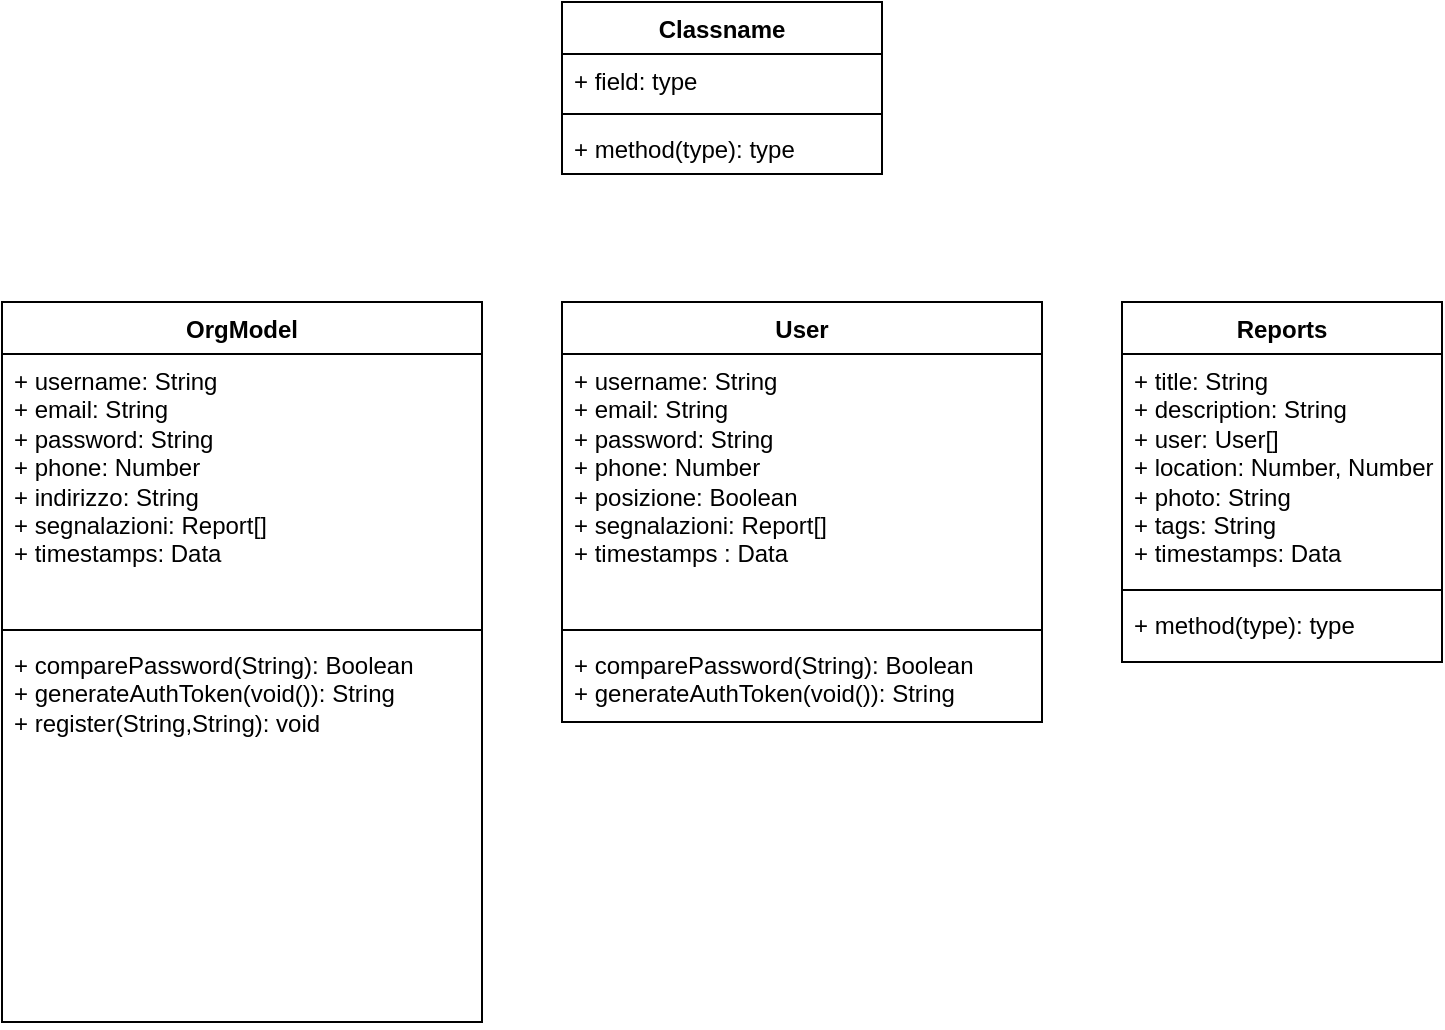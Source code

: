 <mxfile version="27.2.0">
  <diagram name="Pagina-1" id="D61wX9a7zAdGFQ_ZhTpW">
    <mxGraphModel dx="1132" dy="1014" grid="1" gridSize="10" guides="1" tooltips="1" connect="1" arrows="1" fold="1" page="0" pageScale="1" pageWidth="827" pageHeight="1169" math="0" shadow="0">
      <root>
        <mxCell id="0" />
        <mxCell id="1" parent="0" />
        <mxCell id="V4XFyPgnutx3cwaMfU-Y-9" value="Reports" style="swimlane;fontStyle=1;align=center;verticalAlign=top;childLayout=stackLayout;horizontal=1;startSize=26;horizontalStack=0;resizeParent=1;resizeParentMax=0;resizeLast=0;collapsible=1;marginBottom=0;whiteSpace=wrap;html=1;" vertex="1" parent="1">
          <mxGeometry x="320" y="120" width="160" height="180" as="geometry" />
        </mxCell>
        <mxCell id="V4XFyPgnutx3cwaMfU-Y-10" value="+ title: String&lt;div&gt;+ description: String&lt;/div&gt;&lt;div&gt;+ user: User[]&lt;/div&gt;&lt;div&gt;+ location: Number, Number&lt;/div&gt;&lt;div&gt;+ photo: String&lt;/div&gt;&lt;div&gt;+ tags: String&lt;/div&gt;&lt;div&gt;+ timestamps: Data&lt;/div&gt;" style="text;strokeColor=none;fillColor=none;align=left;verticalAlign=top;spacingLeft=4;spacingRight=4;overflow=hidden;rotatable=0;points=[[0,0.5],[1,0.5]];portConstraint=eastwest;whiteSpace=wrap;html=1;" vertex="1" parent="V4XFyPgnutx3cwaMfU-Y-9">
          <mxGeometry y="26" width="160" height="114" as="geometry" />
        </mxCell>
        <mxCell id="V4XFyPgnutx3cwaMfU-Y-11" value="" style="line;strokeWidth=1;fillColor=none;align=left;verticalAlign=middle;spacingTop=-1;spacingLeft=3;spacingRight=3;rotatable=0;labelPosition=right;points=[];portConstraint=eastwest;strokeColor=inherit;" vertex="1" parent="V4XFyPgnutx3cwaMfU-Y-9">
          <mxGeometry y="140" width="160" height="8" as="geometry" />
        </mxCell>
        <mxCell id="V4XFyPgnutx3cwaMfU-Y-12" value="+ method(type): type" style="text;strokeColor=none;fillColor=none;align=left;verticalAlign=top;spacingLeft=4;spacingRight=4;overflow=hidden;rotatable=0;points=[[0,0.5],[1,0.5]];portConstraint=eastwest;whiteSpace=wrap;html=1;" vertex="1" parent="V4XFyPgnutx3cwaMfU-Y-9">
          <mxGeometry y="148" width="160" height="32" as="geometry" />
        </mxCell>
        <mxCell id="V4XFyPgnutx3cwaMfU-Y-13" value="Classname" style="swimlane;fontStyle=1;align=center;verticalAlign=top;childLayout=stackLayout;horizontal=1;startSize=26;horizontalStack=0;resizeParent=1;resizeParentMax=0;resizeLast=0;collapsible=1;marginBottom=0;whiteSpace=wrap;html=1;" vertex="1" parent="1">
          <mxGeometry x="40" y="-30" width="160" height="86" as="geometry" />
        </mxCell>
        <mxCell id="V4XFyPgnutx3cwaMfU-Y-14" value="+ field: type" style="text;strokeColor=none;fillColor=none;align=left;verticalAlign=top;spacingLeft=4;spacingRight=4;overflow=hidden;rotatable=0;points=[[0,0.5],[1,0.5]];portConstraint=eastwest;whiteSpace=wrap;html=1;" vertex="1" parent="V4XFyPgnutx3cwaMfU-Y-13">
          <mxGeometry y="26" width="160" height="26" as="geometry" />
        </mxCell>
        <mxCell id="V4XFyPgnutx3cwaMfU-Y-15" value="" style="line;strokeWidth=1;fillColor=none;align=left;verticalAlign=middle;spacingTop=-1;spacingLeft=3;spacingRight=3;rotatable=0;labelPosition=right;points=[];portConstraint=eastwest;strokeColor=inherit;" vertex="1" parent="V4XFyPgnutx3cwaMfU-Y-13">
          <mxGeometry y="52" width="160" height="8" as="geometry" />
        </mxCell>
        <mxCell id="V4XFyPgnutx3cwaMfU-Y-16" value="+ method(type): type" style="text;strokeColor=none;fillColor=none;align=left;verticalAlign=top;spacingLeft=4;spacingRight=4;overflow=hidden;rotatable=0;points=[[0,0.5],[1,0.5]];portConstraint=eastwest;whiteSpace=wrap;html=1;" vertex="1" parent="V4XFyPgnutx3cwaMfU-Y-13">
          <mxGeometry y="60" width="160" height="26" as="geometry" />
        </mxCell>
        <mxCell id="V4XFyPgnutx3cwaMfU-Y-17" value="User" style="swimlane;fontStyle=1;align=center;verticalAlign=top;childLayout=stackLayout;horizontal=1;startSize=26;horizontalStack=0;resizeParent=1;resizeParentMax=0;resizeLast=0;collapsible=1;marginBottom=0;whiteSpace=wrap;html=1;" vertex="1" parent="1">
          <mxGeometry x="40" y="120" width="240" height="210" as="geometry" />
        </mxCell>
        <mxCell id="V4XFyPgnutx3cwaMfU-Y-18" value="+ username: String&lt;div&gt;+ email: String&lt;/div&gt;&lt;div&gt;+ password: String&lt;/div&gt;&lt;div&gt;+ phone: Number&lt;/div&gt;&lt;div&gt;+ posizione: Boolean&lt;/div&gt;&lt;div&gt;+ segnalazioni: Report[]&lt;/div&gt;&lt;div&gt;+ timestamps : Data&lt;/div&gt;" style="text;strokeColor=none;fillColor=none;align=left;verticalAlign=top;spacingLeft=4;spacingRight=4;overflow=hidden;rotatable=0;points=[[0,0.5],[1,0.5]];portConstraint=eastwest;whiteSpace=wrap;html=1;" vertex="1" parent="V4XFyPgnutx3cwaMfU-Y-17">
          <mxGeometry y="26" width="240" height="134" as="geometry" />
        </mxCell>
        <mxCell id="V4XFyPgnutx3cwaMfU-Y-19" value="" style="line;strokeWidth=1;fillColor=none;align=left;verticalAlign=middle;spacingTop=-1;spacingLeft=3;spacingRight=3;rotatable=0;labelPosition=right;points=[];portConstraint=eastwest;strokeColor=inherit;" vertex="1" parent="V4XFyPgnutx3cwaMfU-Y-17">
          <mxGeometry y="160" width="240" height="8" as="geometry" />
        </mxCell>
        <mxCell id="V4XFyPgnutx3cwaMfU-Y-20" value="+ comparePassword(String): Boolean&lt;div&gt;+ generateAuthToken(void()): String&lt;/div&gt;" style="text;strokeColor=none;fillColor=none;align=left;verticalAlign=top;spacingLeft=4;spacingRight=4;overflow=hidden;rotatable=0;points=[[0,0.5],[1,0.5]];portConstraint=eastwest;whiteSpace=wrap;html=1;" vertex="1" parent="V4XFyPgnutx3cwaMfU-Y-17">
          <mxGeometry y="168" width="240" height="42" as="geometry" />
        </mxCell>
        <mxCell id="V4XFyPgnutx3cwaMfU-Y-21" value="OrgModel" style="swimlane;fontStyle=1;align=center;verticalAlign=top;childLayout=stackLayout;horizontal=1;startSize=26;horizontalStack=0;resizeParent=1;resizeParentMax=0;resizeLast=0;collapsible=1;marginBottom=0;whiteSpace=wrap;html=1;" vertex="1" parent="1">
          <mxGeometry x="-240" y="120" width="240" height="360" as="geometry" />
        </mxCell>
        <mxCell id="V4XFyPgnutx3cwaMfU-Y-22" value="+ username: String&lt;div&gt;+ email: String&lt;/div&gt;&lt;div&gt;+ password: String&lt;/div&gt;&lt;div&gt;+ phone: Number&lt;/div&gt;&lt;div&gt;+ indirizzo: String&lt;/div&gt;&lt;div&gt;+ segnalazioni: Report[]&lt;/div&gt;&lt;div&gt;+ timestamps: Data&lt;/div&gt;" style="text;strokeColor=none;fillColor=none;align=left;verticalAlign=top;spacingLeft=4;spacingRight=4;overflow=hidden;rotatable=0;points=[[0,0.5],[1,0.5]];portConstraint=eastwest;whiteSpace=wrap;html=1;" vertex="1" parent="V4XFyPgnutx3cwaMfU-Y-21">
          <mxGeometry y="26" width="240" height="134" as="geometry" />
        </mxCell>
        <mxCell id="V4XFyPgnutx3cwaMfU-Y-23" value="" style="line;strokeWidth=1;fillColor=none;align=left;verticalAlign=middle;spacingTop=-1;spacingLeft=3;spacingRight=3;rotatable=0;labelPosition=right;points=[];portConstraint=eastwest;strokeColor=inherit;" vertex="1" parent="V4XFyPgnutx3cwaMfU-Y-21">
          <mxGeometry y="160" width="240" height="8" as="geometry" />
        </mxCell>
        <mxCell id="V4XFyPgnutx3cwaMfU-Y-24" value="+ comparePassword(String): Boolean&lt;div&gt;+ generateAuthToken(void()): String&lt;/div&gt;&lt;div&gt;+ register(String,String): void&lt;/div&gt;" style="text;strokeColor=none;fillColor=none;align=left;verticalAlign=top;spacingLeft=4;spacingRight=4;overflow=hidden;rotatable=0;points=[[0,0.5],[1,0.5]];portConstraint=eastwest;whiteSpace=wrap;html=1;" vertex="1" parent="V4XFyPgnutx3cwaMfU-Y-21">
          <mxGeometry y="168" width="240" height="192" as="geometry" />
        </mxCell>
      </root>
    </mxGraphModel>
  </diagram>
</mxfile>
